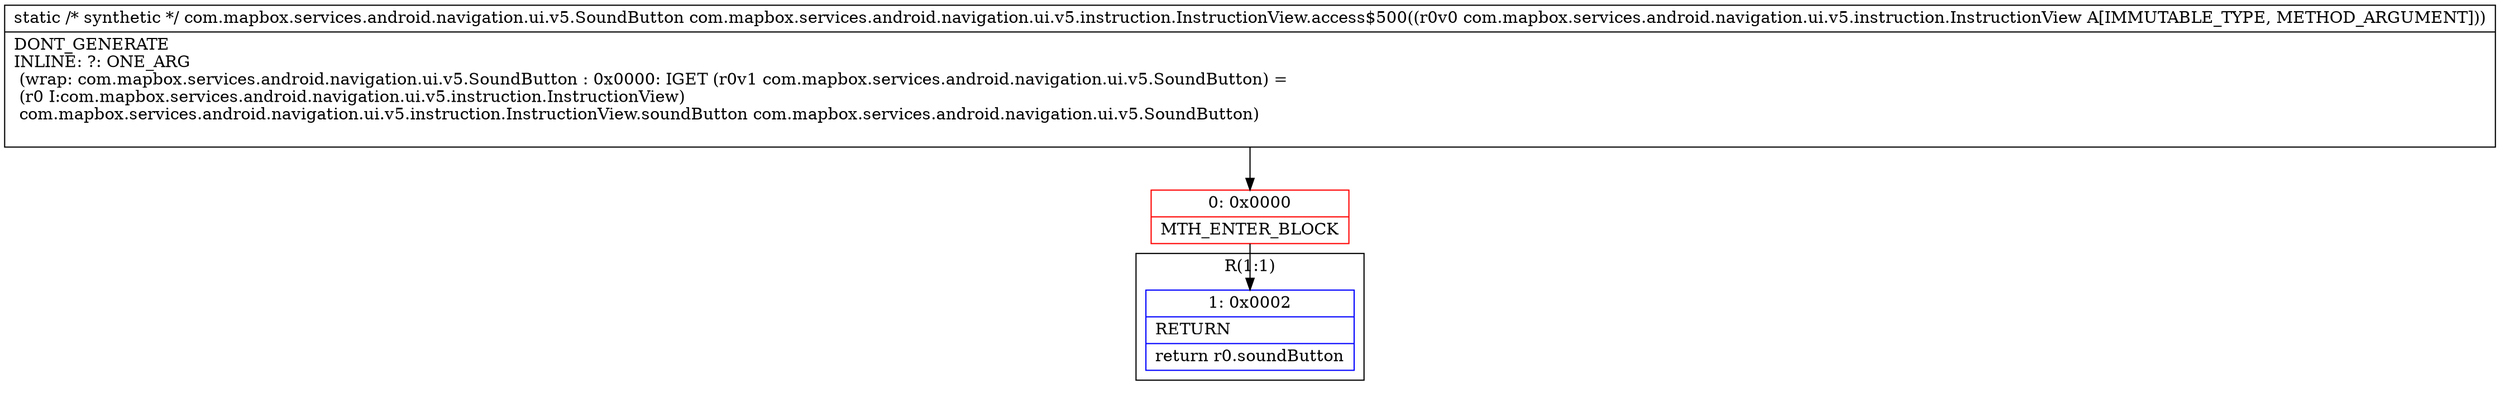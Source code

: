 digraph "CFG forcom.mapbox.services.android.navigation.ui.v5.instruction.InstructionView.access$500(Lcom\/mapbox\/services\/android\/navigation\/ui\/v5\/instruction\/InstructionView;)Lcom\/mapbox\/services\/android\/navigation\/ui\/v5\/SoundButton;" {
subgraph cluster_Region_1716145838 {
label = "R(1:1)";
node [shape=record,color=blue];
Node_1 [shape=record,label="{1\:\ 0x0002|RETURN\l|return r0.soundButton\l}"];
}
Node_0 [shape=record,color=red,label="{0\:\ 0x0000|MTH_ENTER_BLOCK\l}"];
MethodNode[shape=record,label="{static \/* synthetic *\/ com.mapbox.services.android.navigation.ui.v5.SoundButton com.mapbox.services.android.navigation.ui.v5.instruction.InstructionView.access$500((r0v0 com.mapbox.services.android.navigation.ui.v5.instruction.InstructionView A[IMMUTABLE_TYPE, METHOD_ARGUMENT]))  | DONT_GENERATE\lINLINE: ?: ONE_ARG  \l  (wrap: com.mapbox.services.android.navigation.ui.v5.SoundButton : 0x0000: IGET  (r0v1 com.mapbox.services.android.navigation.ui.v5.SoundButton) = \l  (r0 I:com.mapbox.services.android.navigation.ui.v5.instruction.InstructionView)\l com.mapbox.services.android.navigation.ui.v5.instruction.InstructionView.soundButton com.mapbox.services.android.navigation.ui.v5.SoundButton)\l\l}"];
MethodNode -> Node_0;
Node_0 -> Node_1;
}

